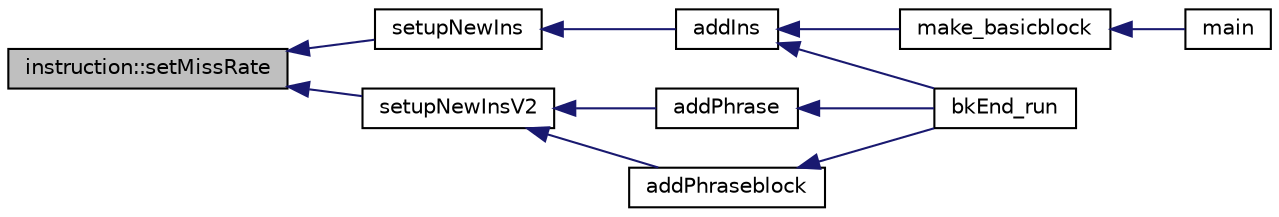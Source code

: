 digraph G
{
  edge [fontname="Helvetica",fontsize="10",labelfontname="Helvetica",labelfontsize="10"];
  node [fontname="Helvetica",fontsize="10",shape=record];
  rankdir=LR;
  Node1 [label="instruction::setMissRate",height=0.2,width=0.4,color="black", fillcolor="grey75", style="filled" fontcolor="black"];
  Node1 -> Node2 [dir=back,color="midnightblue",fontsize="10",style="solid"];
  Node2 [label="setupNewIns",height=0.2,width=0.4,color="black", fillcolor="white", style="filled",URL="$bkEnd_8cpp.html#ae65f5a08a89109ce2afb34faaf30edac"];
  Node2 -> Node3 [dir=back,color="midnightblue",fontsize="10",style="solid"];
  Node3 [label="addIns",height=0.2,width=0.4,color="black", fillcolor="white", style="filled",URL="$bkEnd_8cpp.html#a699e911f02cc068558e37f3496d086ce"];
  Node3 -> Node4 [dir=back,color="midnightblue",fontsize="10",style="solid"];
  Node4 [label="bkEnd_run",height=0.2,width=0.4,color="black", fillcolor="white", style="filled",URL="$bkEnd_8h.html#a0de885ce07273f37e162ecb0e63ec95d"];
  Node3 -> Node5 [dir=back,color="midnightblue",fontsize="10",style="solid"];
  Node5 [label="make_basicblock",height=0.2,width=0.4,color="black", fillcolor="white", style="filled",URL="$make__basicblock_8cpp.html#a765669fc41b8885a39c1ec0df0df96ca"];
  Node5 -> Node6 [dir=back,color="midnightblue",fontsize="10",style="solid"];
  Node6 [label="main",height=0.2,width=0.4,color="black", fillcolor="white", style="filled",URL="$main_8cpp.html#a0ddf1224851353fc92bfbff6f499fa97"];
  Node1 -> Node7 [dir=back,color="midnightblue",fontsize="10",style="solid"];
  Node7 [label="setupNewInsV2",height=0.2,width=0.4,color="black", fillcolor="white", style="filled",URL="$bkEnd_8cpp.html#ab5a65ee867edd1ec1db1265dd7ca57d2"];
  Node7 -> Node8 [dir=back,color="midnightblue",fontsize="10",style="solid"];
  Node8 [label="addPhrase",height=0.2,width=0.4,color="black", fillcolor="white", style="filled",URL="$bkEnd_8cpp.html#a73b0a124e04ab7ad583a8ad063d501c5"];
  Node8 -> Node4 [dir=back,color="midnightblue",fontsize="10",style="solid"];
  Node7 -> Node9 [dir=back,color="midnightblue",fontsize="10",style="solid"];
  Node9 [label="addPhraseblock",height=0.2,width=0.4,color="black", fillcolor="white", style="filled",URL="$bkEnd_8cpp.html#ae7c9964c26331fddb647175a6d70a00a"];
  Node9 -> Node4 [dir=back,color="midnightblue",fontsize="10",style="solid"];
}
